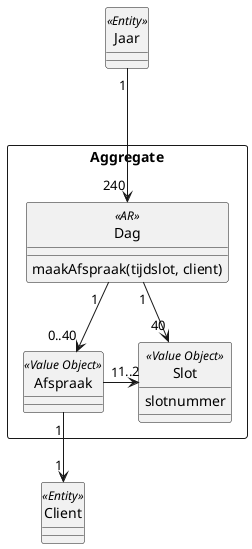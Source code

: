 @startuml

hide circle

class Client <<Entity>>

class Jaar <<Entity>>

rectangle "Aggregate\n" {
    class Dag <<AR>> {
        maakAfspraak(tijdslot, client)
    }

    class Slot <<Value Object>> {
        slotnummer
    }

    class Afspraak <<Value Object>>
}

Afspraak "1" -r-> "  1..2" Slot
Dag "1" --> "40" Slot
Dag "\t\t\t1" --> "0..40" Afspraak

Jaar "1" ---> "240" Dag
Afspraak "1" --> "1" Client


@enduml